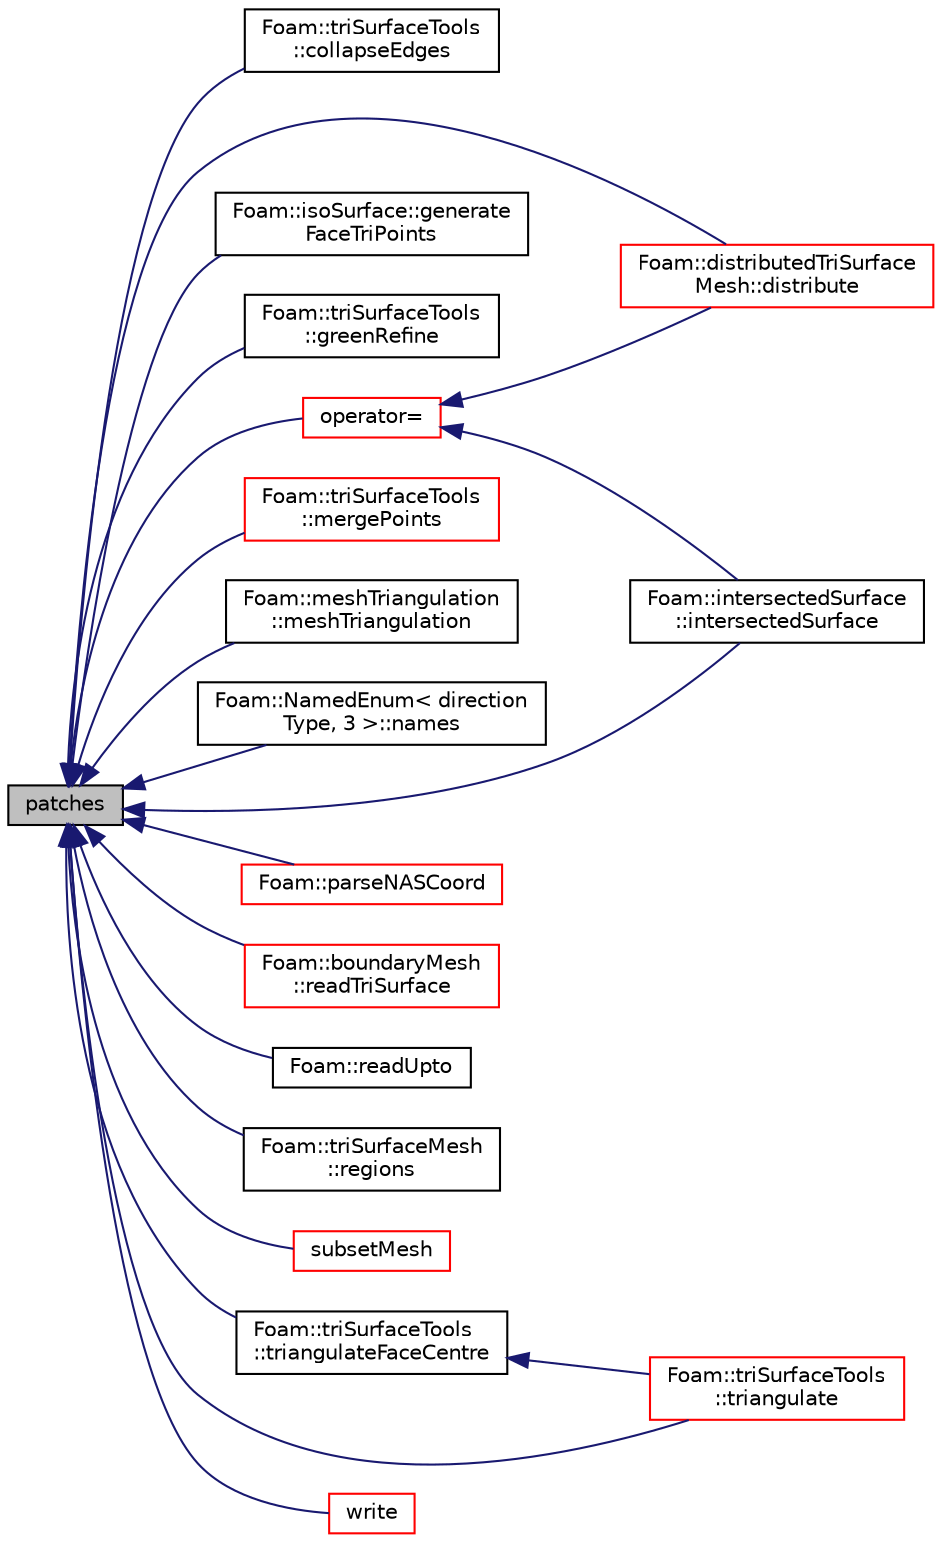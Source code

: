 digraph "patches"
{
  bgcolor="transparent";
  edge [fontname="Helvetica",fontsize="10",labelfontname="Helvetica",labelfontsize="10"];
  node [fontname="Helvetica",fontsize="10",shape=record];
  rankdir="LR";
  Node313 [label="patches",height=0.2,width=0.4,color="black", fillcolor="grey75", style="filled", fontcolor="black"];
  Node313 -> Node314 [dir="back",color="midnightblue",fontsize="10",style="solid",fontname="Helvetica"];
  Node314 [label="Foam::triSurfaceTools\l::collapseEdges",height=0.2,width=0.4,color="black",URL="$a26673.html#a5d5f37658655f0d947ff457a0d8f061c",tooltip="Create new triSurface by collapsing edges to specified. "];
  Node313 -> Node315 [dir="back",color="midnightblue",fontsize="10",style="solid",fontname="Helvetica"];
  Node315 [label="Foam::distributedTriSurface\lMesh::distribute",height=0.2,width=0.4,color="red",URL="$a29993.html#a30b981a389a43e4853d4dec45e4e5edb",tooltip="Set bounds of surface. Bounds currently set as list of. "];
  Node313 -> Node325 [dir="back",color="midnightblue",fontsize="10",style="solid",fontname="Helvetica"];
  Node325 [label="Foam::isoSurface::generate\lFaceTriPoints",height=0.2,width=0.4,color="black",URL="$a30621.html#a1034457d125c8730a27303a7db39b6e5"];
  Node313 -> Node326 [dir="back",color="midnightblue",fontsize="10",style="solid",fontname="Helvetica"];
  Node326 [label="Foam::triSurfaceTools\l::greenRefine",height=0.2,width=0.4,color="black",URL="$a26673.html#abfb8b3103f67e2652cfb672525ec5d43",tooltip="Refine edges by splitting to opposite vertex. "];
  Node313 -> Node327 [dir="back",color="midnightblue",fontsize="10",style="solid",fontname="Helvetica"];
  Node327 [label="Foam::intersectedSurface\l::intersectedSurface",height=0.2,width=0.4,color="black",URL="$a26629.html#a6e95ab0cf81f4521899580c0caaaf6e7",tooltip="Construct from surface and intersection. isFirstSurface is needed. "];
  Node313 -> Node328 [dir="back",color="midnightblue",fontsize="10",style="solid",fontname="Helvetica"];
  Node328 [label="Foam::triSurfaceTools\l::mergePoints",height=0.2,width=0.4,color="red",URL="$a26673.html#a44799249ec25a8721893cffeffcdec1f",tooltip="Merge points within distance. "];
  Node313 -> Node331 [dir="back",color="midnightblue",fontsize="10",style="solid",fontname="Helvetica"];
  Node331 [label="Foam::meshTriangulation\l::meshTriangulation",height=0.2,width=0.4,color="black",URL="$a31921.html#adc26bbba53e9c1d772cb4c2807351802",tooltip="Construct from selected mesh cell and region number to be used. "];
  Node313 -> Node332 [dir="back",color="midnightblue",fontsize="10",style="solid",fontname="Helvetica"];
  Node332 [label="Foam::NamedEnum\< direction\lType, 3 \>::names",height=0.2,width=0.4,color="black",URL="$a27113.html#a7350da3a0edd92cd11e6c479c9967dc8"];
  Node313 -> Node333 [dir="back",color="midnightblue",fontsize="10",style="solid",fontname="Helvetica"];
  Node333 [label="operator=",height=0.2,width=0.4,color="red",URL="$a31961.html#a7007e1a39a89b943666033e034e1083b"];
  Node333 -> Node327 [dir="back",color="midnightblue",fontsize="10",style="solid",fontname="Helvetica"];
  Node333 -> Node315 [dir="back",color="midnightblue",fontsize="10",style="solid",fontname="Helvetica"];
  Node313 -> Node336 [dir="back",color="midnightblue",fontsize="10",style="solid",fontname="Helvetica"];
  Node336 [label="Foam::parseNASCoord",height=0.2,width=0.4,color="red",URL="$a21851.html#a663c47a91dbc4b5b9064c385189002be"];
  Node313 -> Node343 [dir="back",color="midnightblue",fontsize="10",style="solid",fontname="Helvetica"];
  Node343 [label="Foam::boundaryMesh\l::readTriSurface",height=0.2,width=0.4,color="red",URL="$a22169.html#a2ee25ae613c57256a825ff088edc0839",tooltip="Read from triSurface. "];
  Node313 -> Node345 [dir="back",color="midnightblue",fontsize="10",style="solid",fontname="Helvetica"];
  Node345 [label="Foam::readUpto",height=0.2,width=0.4,color="black",URL="$a21851.html#adebc6d49ebf4c5b9e97e0e2f96d4c493"];
  Node313 -> Node346 [dir="back",color="midnightblue",fontsize="10",style="solid",fontname="Helvetica"];
  Node346 [label="Foam::triSurfaceMesh\l::regions",height=0.2,width=0.4,color="black",URL="$a26393.html#ab9fb56ec22f93cbc341f0b051e83f872",tooltip="Names of regions. "];
  Node313 -> Node347 [dir="back",color="midnightblue",fontsize="10",style="solid",fontname="Helvetica"];
  Node347 [label="subsetMesh",height=0.2,width=0.4,color="red",URL="$a31961.html#a2a82635af274c2fffdbb732676b4ecd3",tooltip="Return new surface. Returns pointMap, faceMap from. "];
  Node313 -> Node354 [dir="back",color="midnightblue",fontsize="10",style="solid",fontname="Helvetica"];
  Node354 [label="Foam::triSurfaceTools\l::triangulate",height=0.2,width=0.4,color="red",URL="$a26673.html#abc610083203403b6a9406e6d0206150e",tooltip="Simple triangulation of (selected patches of) boundaryMesh. Needs. "];
  Node313 -> Node358 [dir="back",color="midnightblue",fontsize="10",style="solid",fontname="Helvetica"];
  Node358 [label="Foam::triSurfaceTools\l::triangulateFaceCentre",height=0.2,width=0.4,color="black",URL="$a26673.html#abf2be73c84828e0d5db6921bf8b57353",tooltip="Face-centre triangulation of (selected patches of) boundaryMesh. "];
  Node358 -> Node354 [dir="back",color="midnightblue",fontsize="10",style="solid",fontname="Helvetica"];
  Node313 -> Node359 [dir="back",color="midnightblue",fontsize="10",style="solid",fontname="Helvetica"];
  Node359 [label="write",height=0.2,width=0.4,color="red",URL="$a31961.html#a293fdfec8bdfbd5c3913ab4c9f3454ff",tooltip="Write to Ostream in simple FOAM format. "];
}
